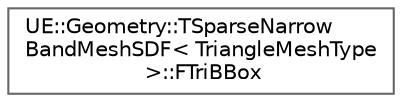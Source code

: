 digraph "Graphical Class Hierarchy"
{
 // INTERACTIVE_SVG=YES
 // LATEX_PDF_SIZE
  bgcolor="transparent";
  edge [fontname=Helvetica,fontsize=10,labelfontname=Helvetica,labelfontsize=10];
  node [fontname=Helvetica,fontsize=10,shape=box,height=0.2,width=0.4];
  rankdir="LR";
  Node0 [id="Node000000",label="UE::Geometry::TSparseNarrow\lBandMeshSDF\< TriangleMeshType\l \>::FTriBBox",height=0.2,width=0.4,color="grey40", fillcolor="white", style="filled",URL="$d3/dfb/structUE_1_1Geometry_1_1TSparseNarrowBandMeshSDF_1_1FTriBBox.html",tooltip=" "];
}
